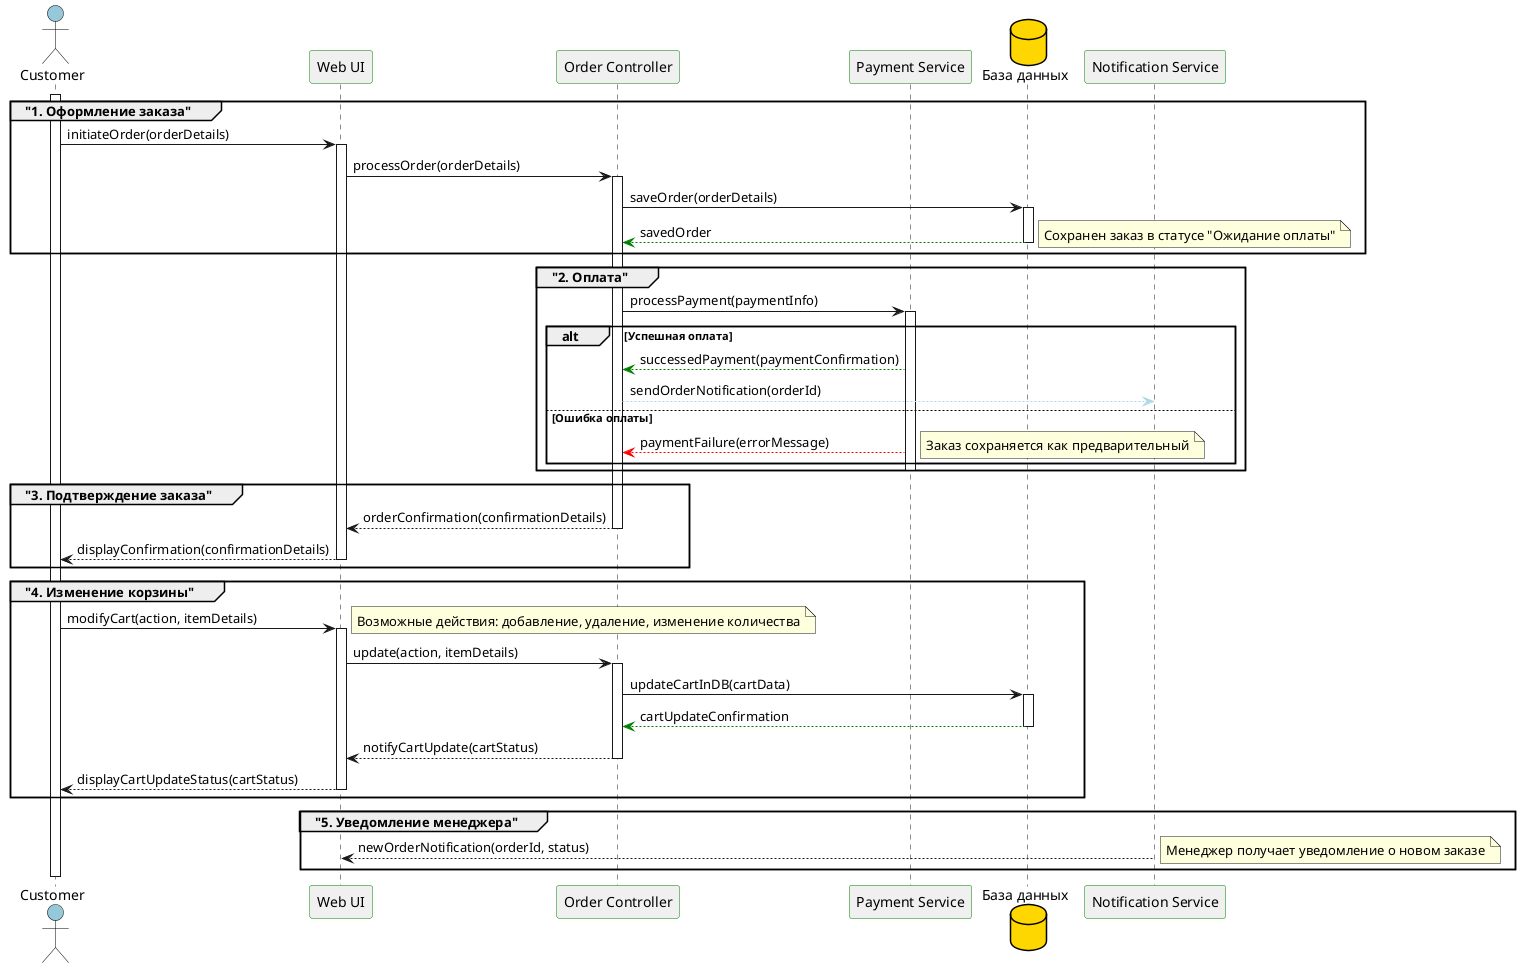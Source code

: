 @startuml
skinparam actor {
    BackgroundColor #95C8D8
    BorderColor Black
}
skinparam participant {
    BackgroundColor #F0F0F0
    BorderColor Green
}
skinparam database {
    BackgroundColor #FFD700
    BorderColor Black
}
skinparam sequenceMessageAlign left

actor Customer as C
participant "Web UI" as UI
participant "Order Controller" as OC
participant "Payment Service" as PS
database "База данных" as DB
participant "Notification Service" as NS

activate C
group "1. Оформление заказа"
    C -> UI : initiateOrder(orderDetails)
    activate UI
    UI -> OC : processOrder(orderDetails)
    activate OC
    OC -> DB : saveOrder(orderDetails)
    activate DB
    DB -[#green]-> OC : savedOrder
    deactivate DB
    note right : Сохранен заказ в статусе "Ожидание оплаты"
end
group "2. Оплата"
    OC -> PS : processPayment(paymentInfo)
    activate PS
    alt Успешная оплата
        PS -[#green]-> OC : successedPayment(paymentConfirmation)
        OC -[#lightblue]-> NS : sendOrderNotification(orderId)
    else Ошибка оплаты
        PS -[#red]-> OC : paymentFailure(errorMessage)
        note right : Заказ сохраняется как предварительный
    end
    deactivate PS
end
group "3. Подтверждение заказа"
    OC --> UI : orderConfirmation(confirmationDetails)
    deactivate OC
    UI --> C : displayConfirmation(confirmationDetails)
    deactivate UI
end
group "4. Изменение корзины"
    C -> UI : modifyCart(action, itemDetails)
    note right : Возможные действия: добавление, удаление, изменение количества
    activate UI
    UI -> OC : update(action, itemDetails)
    activate OC
    OC -> DB : updateCartInDB(cartData)
    activate DB
    DB -[#green]-> OC : cartUpdateConfirmation
    deactivate DB
    OC --> UI : notifyCartUpdate(cartStatus)
    deactivate OC
    UI --> C : displayCartUpdateStatus(cartStatus)
    deactivate UI
end
group "5. Уведомление менеджера"
    activate UI
    NS --> UI : newOrderNotification(orderId, status)
    deactivate UI
    note right : Менеджер получает уведомление о новом заказе
end group
deactivate C
@enduml